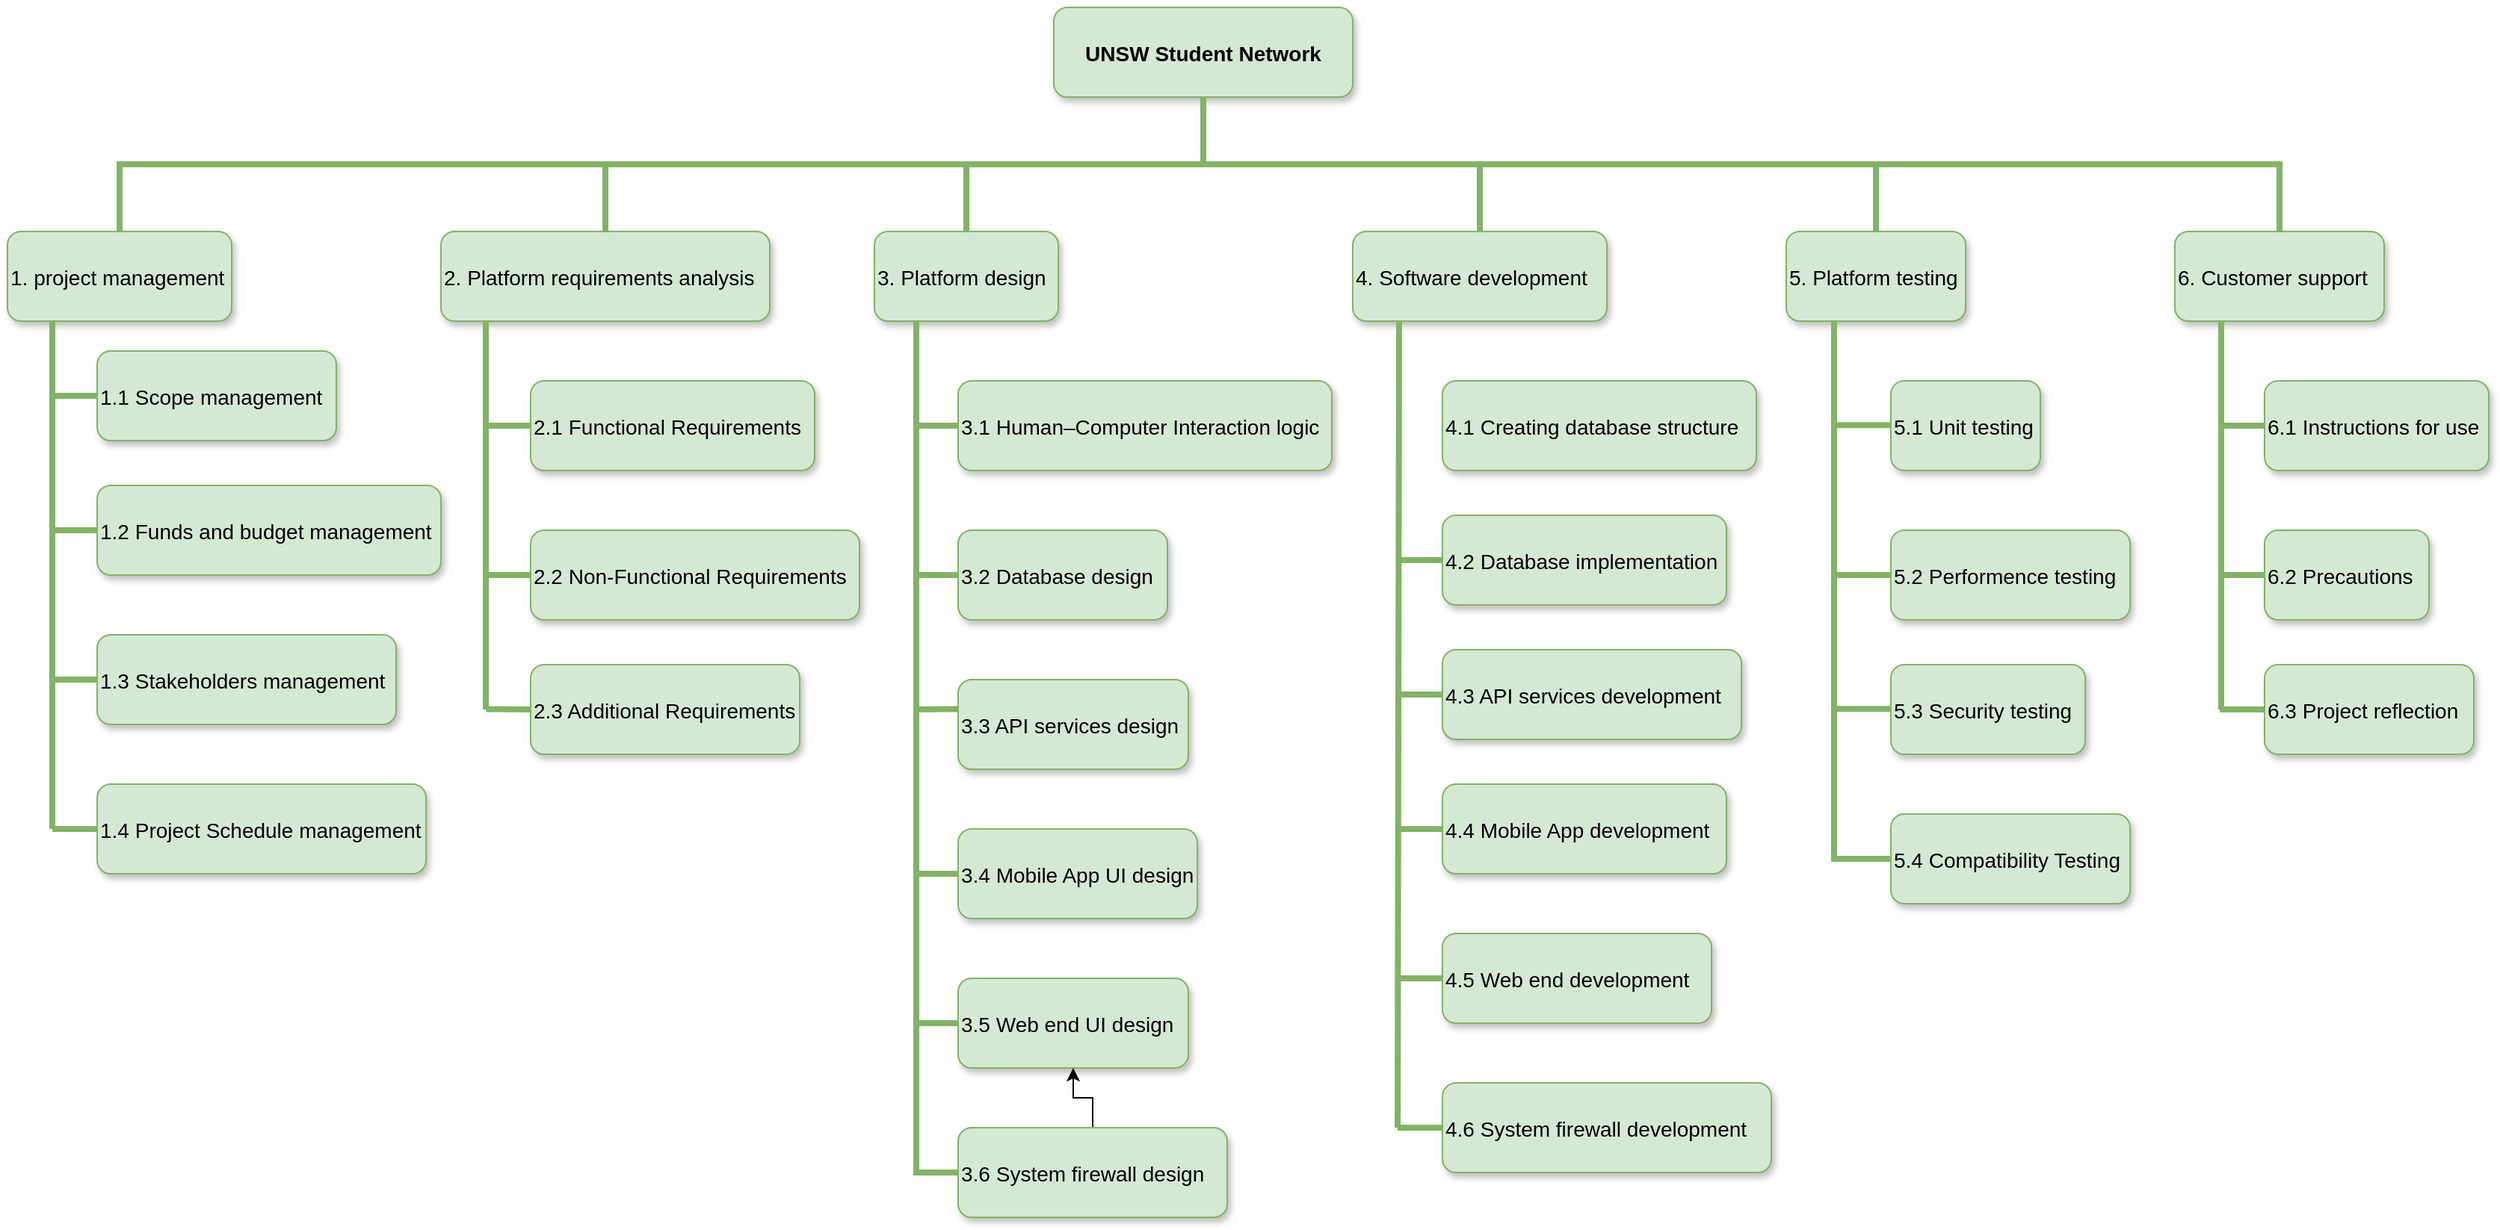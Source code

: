 <mxfile version="21.8.2" type="github">
  <diagram name="Page-1" id="97916047-d0de-89f5-080d-49f4d83e522f">
    <mxGraphModel dx="1134" dy="717" grid="1" gridSize="10" guides="1" tooltips="1" connect="1" arrows="1" fold="1" page="1" pageScale="1.5" pageWidth="1169" pageHeight="827" background="none" math="0" shadow="0">
      <root>
        <mxCell id="0" />
        <mxCell id="1" parent="0" />
        <mxCell id="2" value="UNSW Student Network" style="rounded=1;fillColor=#d5e8d4;strokeColor=#82b366;shadow=1;fontStyle=1;fontSize=14;align=center;" parent="1" vertex="1">
          <mxGeometry x="710" y="180" width="200" height="60" as="geometry" />
        </mxCell>
        <mxCell id="5" value="3. Platform design" style="rounded=1;fillColor=#d5e8d4;strokeColor=#82b366;shadow=1;fontStyle=0;fontSize=14;align=left;" parent="1" vertex="1">
          <mxGeometry x="590" y="330" width="123" height="60" as="geometry" />
        </mxCell>
        <mxCell id="6" value="1. project management" style="rounded=1;fillColor=#d5e8d4;strokeColor=#82b366;shadow=1;fontStyle=0;fontSize=14;align=left;" parent="1" vertex="1">
          <mxGeometry x="10" y="330" width="150" height="60" as="geometry" />
        </mxCell>
        <mxCell id="spksn7wkr87Tgkmr4TmV-58" value="" style="elbow=vertical;strokeWidth=4;endArrow=none;endFill=0;fontStyle=0;strokeColor=#82b366;fillColor=#d5e8d4;exitX=0.5;exitY=1;exitDx=0;exitDy=0;edgeStyle=orthogonalEdgeStyle;align=left;" parent="1" edge="1">
          <mxGeometry x="22" y="165.5" width="100" height="100" as="geometry">
            <mxPoint x="40" y="390" as="sourcePoint" />
            <mxPoint x="40" y="730" as="targetPoint" />
          </mxGeometry>
        </mxCell>
        <mxCell id="spksn7wkr87Tgkmr4TmV-60" value="1.1 Scope management" style="rounded=1;fillColor=#d5e8d4;strokeColor=#82B366;shadow=1;fontStyle=0;fontSize=14;align=left;" parent="1" vertex="1">
          <mxGeometry x="70" y="410" width="160" height="60" as="geometry" />
        </mxCell>
        <mxCell id="spksn7wkr87Tgkmr4TmV-61" value="" style="endArrow=none;html=1;rounded=1;entryX=0;entryY=0.5;entryDx=0;entryDy=0;strokeColor=#82B366;strokeWidth=4;endFill=0;fontStyle=0;align=left;" parent="1" target="spksn7wkr87Tgkmr4TmV-60" edge="1">
          <mxGeometry width="50" height="50" relative="1" as="geometry">
            <mxPoint x="40" y="440" as="sourcePoint" />
            <mxPoint x="130" y="540" as="targetPoint" />
          </mxGeometry>
        </mxCell>
        <mxCell id="spksn7wkr87Tgkmr4TmV-62" value="1.2 Funds and budget management" style="rounded=1;fillColor=#d5e8d4;strokeColor=#82B366;shadow=1;fontStyle=0;fontSize=14;align=left;" parent="1" vertex="1">
          <mxGeometry x="70" y="500" width="230" height="60" as="geometry" />
        </mxCell>
        <mxCell id="spksn7wkr87Tgkmr4TmV-63" value="" style="endArrow=none;html=1;rounded=1;entryX=0;entryY=0.5;entryDx=0;entryDy=0;strokeColor=#82B366;strokeWidth=4;endFill=0;fontStyle=0;align=left;" parent="1" target="spksn7wkr87Tgkmr4TmV-62" edge="1">
          <mxGeometry width="50" height="50" relative="1" as="geometry">
            <mxPoint x="40" y="530" as="sourcePoint" />
            <mxPoint x="100" y="450" as="targetPoint" />
          </mxGeometry>
        </mxCell>
        <mxCell id="spksn7wkr87Tgkmr4TmV-64" value="1.3 Stakeholders management" style="rounded=1;fillColor=#d5e8d4;strokeColor=#82B366;shadow=1;fontStyle=0;fontSize=14;align=left;" parent="1" vertex="1">
          <mxGeometry x="70" y="600" width="200" height="60" as="geometry" />
        </mxCell>
        <mxCell id="spksn7wkr87Tgkmr4TmV-65" value="" style="endArrow=none;html=1;rounded=1;entryX=0;entryY=0.5;entryDx=0;entryDy=0;strokeColor=#82B366;strokeWidth=4;endFill=0;fontStyle=0;align=left;" parent="1" target="spksn7wkr87Tgkmr4TmV-64" edge="1">
          <mxGeometry width="50" height="50" relative="1" as="geometry">
            <mxPoint x="40" y="630" as="sourcePoint" />
            <mxPoint x="100" y="540" as="targetPoint" />
          </mxGeometry>
        </mxCell>
        <mxCell id="spksn7wkr87Tgkmr4TmV-66" value="1.4 Project Schedule management" style="rounded=1;fillColor=#d5e8d4;strokeColor=#82B366;shadow=1;fontStyle=0;fontSize=14;align=left;" parent="1" vertex="1">
          <mxGeometry x="70" y="700" width="220" height="60" as="geometry" />
        </mxCell>
        <mxCell id="spksn7wkr87Tgkmr4TmV-67" value="" style="endArrow=none;html=1;rounded=1;entryX=0;entryY=0.5;entryDx=0;entryDy=0;strokeColor=#82B366;strokeWidth=4;endFill=0;fontStyle=0;align=left;" parent="1" target="spksn7wkr87Tgkmr4TmV-66" edge="1">
          <mxGeometry width="50" height="50" relative="1" as="geometry">
            <mxPoint x="40" y="730" as="sourcePoint" />
            <mxPoint x="100" y="640" as="targetPoint" />
          </mxGeometry>
        </mxCell>
        <mxCell id="spksn7wkr87Tgkmr4TmV-72" value="" style="endArrow=none;html=1;rounded=1;strokeColor=#82B366;strokeWidth=4;endFill=0;exitX=0.5;exitY=1;exitDx=0;exitDy=0;fontStyle=0;align=left;" parent="1" edge="1">
          <mxGeometry width="50" height="50" relative="1" as="geometry">
            <mxPoint x="618" y="390" as="sourcePoint" />
            <mxPoint x="618" y="960" as="targetPoint" />
          </mxGeometry>
        </mxCell>
        <mxCell id="spksn7wkr87Tgkmr4TmV-74" value="3.5 Web end UI design" style="rounded=1;fillColor=#d5e8d4;strokeColor=#82B366;shadow=1;fontStyle=0;fontSize=14;align=left;" parent="1" vertex="1">
          <mxGeometry x="646" y="830" width="154" height="60" as="geometry" />
        </mxCell>
        <mxCell id="spksn7wkr87Tgkmr4TmV-75" value="3.2 Database design" style="rounded=1;fillColor=#d5e8d4;strokeColor=#82B366;shadow=1;fontStyle=0;fontSize=14;align=left;" parent="1" vertex="1">
          <mxGeometry x="646" y="530" width="140" height="60" as="geometry" />
        </mxCell>
        <mxCell id="spksn7wkr87Tgkmr4TmV-76" value="3.4 Mobile App UI design" style="rounded=1;fillColor=#d5e8d4;strokeColor=#82B366;shadow=1;fontStyle=0;fontSize=14;align=left;" parent="1" vertex="1">
          <mxGeometry x="646" y="730" width="160" height="60" as="geometry" />
        </mxCell>
        <mxCell id="spksn7wkr87Tgkmr4TmV-77" value="2. Platform requirements analysis" style="rounded=1;fillColor=#d5e8d4;strokeColor=#82b366;shadow=1;fontStyle=0;fontSize=14;align=left;" parent="1" vertex="1">
          <mxGeometry x="300" y="330" width="220" height="60" as="geometry" />
        </mxCell>
        <mxCell id="spksn7wkr87Tgkmr4TmV-78" style="edgeStyle=orthogonalEdgeStyle;rounded=0;orthogonalLoop=1;jettySize=auto;html=1;exitX=0.5;exitY=1;exitDx=0;exitDy=0;fontStyle=0;align=left;" parent="1" edge="1">
          <mxGeometry relative="1" as="geometry">
            <mxPoint x="180" y="870" as="sourcePoint" />
            <mxPoint x="180" y="870" as="targetPoint" />
          </mxGeometry>
        </mxCell>
        <mxCell id="spksn7wkr87Tgkmr4TmV-79" value="3.1 Human–Computer Interaction logic" style="rounded=1;fillColor=#d5e8d4;strokeColor=#82B366;shadow=1;fontStyle=0;fontSize=14;align=left;" parent="1" vertex="1">
          <mxGeometry x="646" y="430" width="250" height="60" as="geometry" />
        </mxCell>
        <mxCell id="HMT50Ie3Nu9b8irFiOJ8-19" value="" style="edgeStyle=orthogonalEdgeStyle;rounded=0;orthogonalLoop=1;jettySize=auto;html=1;" edge="1" parent="1" source="spksn7wkr87Tgkmr4TmV-80" target="spksn7wkr87Tgkmr4TmV-74">
          <mxGeometry relative="1" as="geometry" />
        </mxCell>
        <mxCell id="spksn7wkr87Tgkmr4TmV-80" value="3.6 System firewall design" style="rounded=1;fillColor=#d5e8d4;strokeColor=#82B366;shadow=1;fontStyle=0;fontSize=14;align=left;" parent="1" vertex="1">
          <mxGeometry x="646" y="930" width="180" height="60" as="geometry" />
        </mxCell>
        <mxCell id="spksn7wkr87Tgkmr4TmV-81" value="2.1 Functional Requirements " style="rounded=1;fillColor=#d5e8d4;strokeColor=#82B366;shadow=1;fontStyle=0;fontSize=14;align=left;" parent="1" vertex="1">
          <mxGeometry x="360" y="430" width="190" height="60" as="geometry" />
        </mxCell>
        <mxCell id="spksn7wkr87Tgkmr4TmV-82" value="2.2 Non-Functional Requirements" style="rounded=1;fillColor=#d5e8d4;strokeColor=#82B366;shadow=1;fontStyle=0;fontSize=14;align=left;" parent="1" vertex="1">
          <mxGeometry x="360" y="530" width="220" height="60" as="geometry" />
        </mxCell>
        <mxCell id="spksn7wkr87Tgkmr4TmV-83" value="2.3 Additional Requirements " style="rounded=1;fillColor=#d5e8d4;strokeColor=#82B366;shadow=1;fontStyle=0;fontSize=14;align=left;" parent="1" vertex="1">
          <mxGeometry x="360" y="620" width="180" height="60" as="geometry" />
        </mxCell>
        <mxCell id="spksn7wkr87Tgkmr4TmV-86" value="4. Software development" style="rounded=1;fillColor=#d5e8d4;strokeColor=#82b366;shadow=1;fontStyle=0;fontSize=14;align=left;" parent="1" vertex="1">
          <mxGeometry x="910" y="330" width="170" height="60" as="geometry" />
        </mxCell>
        <mxCell id="spksn7wkr87Tgkmr4TmV-87" value="4.6 System firewall development" style="rounded=1;fillColor=#d5e8d4;strokeColor=#82b366;shadow=1;fontStyle=0;fontSize=14;align=left;" parent="1" vertex="1">
          <mxGeometry x="970" y="900" width="220" height="60" as="geometry" />
        </mxCell>
        <mxCell id="spksn7wkr87Tgkmr4TmV-88" value="" style="endArrow=none;html=1;rounded=1;strokeColor=#82B366;strokeWidth=4;endFill=0;exitX=0.25;exitY=1;exitDx=0;exitDy=0;fontStyle=0;align=left;" parent="1" edge="1">
          <mxGeometry width="50" height="50" relative="1" as="geometry">
            <mxPoint x="330" y="390" as="sourcePoint" />
            <mxPoint x="330" y="650" as="targetPoint" />
          </mxGeometry>
        </mxCell>
        <mxCell id="spksn7wkr87Tgkmr4TmV-94" value="" style="endArrow=none;html=1;rounded=1;strokeColor=#82B366;strokeWidth=4;endFill=0;entryX=0;entryY=0.5;entryDx=0;entryDy=0;fontStyle=0;align=left;" parent="1" target="spksn7wkr87Tgkmr4TmV-82" edge="1">
          <mxGeometry width="50" height="50" relative="1" as="geometry">
            <mxPoint x="330" y="560" as="sourcePoint" />
            <mxPoint x="350" y="570" as="targetPoint" />
          </mxGeometry>
        </mxCell>
        <mxCell id="spksn7wkr87Tgkmr4TmV-95" value="" style="endArrow=none;html=1;rounded=1;entryX=0;entryY=0.5;entryDx=0;entryDy=0;strokeColor=#82B366;strokeWidth=4;endFill=0;fontStyle=0;align=left;" parent="1" target="spksn7wkr87Tgkmr4TmV-81" edge="1">
          <mxGeometry width="50" height="50" relative="1" as="geometry">
            <mxPoint x="330" y="460" as="sourcePoint" />
            <mxPoint x="350" y="470" as="targetPoint" />
          </mxGeometry>
        </mxCell>
        <mxCell id="spksn7wkr87Tgkmr4TmV-96" value="" style="endArrow=none;html=1;rounded=1;strokeColor=#82B366;strokeWidth=4;endFill=0;entryX=0;entryY=0.5;entryDx=0;entryDy=0;fontStyle=0;align=left;" parent="1" target="spksn7wkr87Tgkmr4TmV-83" edge="1">
          <mxGeometry width="50" height="50" relative="1" as="geometry">
            <mxPoint x="330" y="649.71" as="sourcePoint" />
            <mxPoint x="350" y="670" as="targetPoint" />
          </mxGeometry>
        </mxCell>
        <mxCell id="spksn7wkr87Tgkmr4TmV-97" value="4.5 Web end development" style="rounded=1;fillColor=#d5e8d4;strokeColor=#82B366;shadow=1;fontStyle=0;fontSize=14;align=left;" parent="1" vertex="1">
          <mxGeometry x="970" y="800" width="180" height="60" as="geometry" />
        </mxCell>
        <mxCell id="spksn7wkr87Tgkmr4TmV-98" value="" style="endArrow=none;html=1;rounded=1;strokeColor=#82B366;strokeWidth=4;endFill=0;exitX=0.25;exitY=1;exitDx=0;exitDy=0;fontStyle=0;align=left;" parent="1" edge="1">
          <mxGeometry width="50" height="50" relative="1" as="geometry">
            <mxPoint x="941.0" y="390" as="sourcePoint" />
            <mxPoint x="940" y="930" as="targetPoint" />
          </mxGeometry>
        </mxCell>
        <mxCell id="spksn7wkr87Tgkmr4TmV-99" value="4.4 Mobile App development" style="rounded=1;fillColor=#d5e8d4;strokeColor=#82B366;shadow=1;fontStyle=0;fontSize=14;align=left;" parent="1" vertex="1">
          <mxGeometry x="970" y="700" width="190" height="60" as="geometry" />
        </mxCell>
        <mxCell id="spksn7wkr87Tgkmr4TmV-100" value="4.2 Database implementation" style="rounded=1;fillColor=#d5e8d4;strokeColor=#82B366;shadow=1;fontStyle=0;fontSize=14;align=left;" parent="1" vertex="1">
          <mxGeometry x="970" y="520" width="190" height="60" as="geometry" />
        </mxCell>
        <mxCell id="spksn7wkr87Tgkmr4TmV-103" value="5. Platform testing" style="rounded=1;fillColor=#d5e8d4;strokeColor=#82b366;shadow=1;fontStyle=0;fontSize=14;align=left;" parent="1" vertex="1">
          <mxGeometry x="1200" y="330" width="120" height="60" as="geometry" />
        </mxCell>
        <mxCell id="spksn7wkr87Tgkmr4TmV-104" value="5.2 Performence testing" style="rounded=1;fillColor=#d5e8d4;strokeColor=#82b366;shadow=1;fontStyle=0;fontSize=14;align=left;" parent="1" vertex="1">
          <mxGeometry x="1270" y="530" width="160" height="60" as="geometry" />
        </mxCell>
        <mxCell id="spksn7wkr87Tgkmr4TmV-105" value="" style="endArrow=none;html=1;rounded=1;strokeColor=#82B366;strokeWidth=4;endFill=0;exitX=0.25;exitY=1;exitDx=0;exitDy=0;fontStyle=0;align=left;" parent="1" edge="1">
          <mxGeometry width="50" height="50" relative="1" as="geometry">
            <mxPoint x="1232" y="390" as="sourcePoint" />
            <mxPoint x="1232" y="750" as="targetPoint" />
          </mxGeometry>
        </mxCell>
        <mxCell id="spksn7wkr87Tgkmr4TmV-106" value="5.3 Security testing" style="rounded=1;fillColor=#d5e8d4;strokeColor=#82b366;shadow=1;fontStyle=0;fontSize=14;align=left;" parent="1" vertex="1">
          <mxGeometry x="1270" y="620" width="130" height="60" as="geometry" />
        </mxCell>
        <mxCell id="spksn7wkr87Tgkmr4TmV-107" value="5.1 Unit testing" style="rounded=1;fillColor=#d5e8d4;strokeColor=#82b366;shadow=1;fontStyle=0;fontSize=14;align=left;" parent="1" vertex="1">
          <mxGeometry x="1270" y="430" width="100" height="60" as="geometry" />
        </mxCell>
        <mxCell id="spksn7wkr87Tgkmr4TmV-108" value="5.4 Compatibility Testing" style="rounded=1;fillColor=#d5e8d4;strokeColor=#82b366;shadow=1;fontStyle=0;fontSize=14;align=left;" parent="1" vertex="1">
          <mxGeometry x="1270" y="720" width="160" height="60" as="geometry" />
        </mxCell>
        <mxCell id="spksn7wkr87Tgkmr4TmV-111" value="" style="endArrow=none;html=1;rounded=1;entryX=0;entryY=0.5;entryDx=0;entryDy=0;strokeColor=#82B366;strokeWidth=4;endFill=0;fontStyle=0;align=left;" parent="1" target="spksn7wkr87Tgkmr4TmV-79" edge="1">
          <mxGeometry width="50" height="50" relative="1" as="geometry">
            <mxPoint x="616" y="460" as="sourcePoint" />
            <mxPoint x="636" y="470" as="targetPoint" />
          </mxGeometry>
        </mxCell>
        <mxCell id="spksn7wkr87Tgkmr4TmV-112" value="" style="endArrow=none;html=1;rounded=1;entryX=0;entryY=0.5;entryDx=0;entryDy=0;strokeColor=#82B366;strokeWidth=4;endFill=0;fontStyle=0;align=left;" parent="1" target="spksn7wkr87Tgkmr4TmV-75" edge="1">
          <mxGeometry width="50" height="50" relative="1" as="geometry">
            <mxPoint x="616" y="560" as="sourcePoint" />
            <mxPoint x="648" y="550" as="targetPoint" />
          </mxGeometry>
        </mxCell>
        <mxCell id="spksn7wkr87Tgkmr4TmV-113" value="" style="endArrow=none;html=1;rounded=1;entryX=0;entryY=0.5;entryDx=0;entryDy=0;strokeColor=#82B366;strokeWidth=4;endFill=0;fontStyle=0;align=left;" parent="1" edge="1">
          <mxGeometry width="50" height="50" relative="1" as="geometry">
            <mxPoint x="616" y="650" as="sourcePoint" />
            <mxPoint x="646" y="649.73" as="targetPoint" />
          </mxGeometry>
        </mxCell>
        <mxCell id="spksn7wkr87Tgkmr4TmV-127" value="6. Customer support" style="rounded=1;fillColor=#d5e8d4;strokeColor=#82b366;shadow=1;fontStyle=0;fontSize=14;align=left;" parent="1" vertex="1">
          <mxGeometry x="1460" y="330" width="140" height="60" as="geometry" />
        </mxCell>
        <mxCell id="spksn7wkr87Tgkmr4TmV-129" value="6.1 Instructions for use" style="rounded=1;fillColor=#d5e8d4;strokeColor=#82B366;shadow=1;fontStyle=0;fontSize=14;align=left;" parent="1" vertex="1">
          <mxGeometry x="1520" y="430" width="150" height="60" as="geometry" />
        </mxCell>
        <mxCell id="spksn7wkr87Tgkmr4TmV-130" value="" style="endArrow=none;html=1;rounded=1;strokeColor=#82B366;strokeWidth=4;endFill=0;exitX=0.25;exitY=1;exitDx=0;exitDy=0;fontStyle=0;align=left;" parent="1" edge="1">
          <mxGeometry width="50" height="50" relative="1" as="geometry">
            <mxPoint x="1491.0" y="390" as="sourcePoint" />
            <mxPoint x="1491" y="650" as="targetPoint" />
          </mxGeometry>
        </mxCell>
        <mxCell id="spksn7wkr87Tgkmr4TmV-131" value="6.2 Precautions " style="rounded=1;fillColor=#d5e8d4;strokeColor=#82B366;shadow=1;fontStyle=0;fontSize=14;align=left;" parent="1" vertex="1">
          <mxGeometry x="1520" y="530" width="110" height="60" as="geometry" />
        </mxCell>
        <mxCell id="spksn7wkr87Tgkmr4TmV-136" value="" style="endArrow=none;html=1;rounded=1;entryX=0;entryY=0.5;entryDx=0;entryDy=0;strokeColor=#82B366;strokeWidth=4;endFill=0;fontStyle=0;align=left;" parent="1" edge="1">
          <mxGeometry width="50" height="50" relative="1" as="geometry">
            <mxPoint x="1490" y="650" as="sourcePoint" />
            <mxPoint x="1520" y="650" as="targetPoint" />
          </mxGeometry>
        </mxCell>
        <mxCell id="spksn7wkr87Tgkmr4TmV-137" value="" style="endArrow=none;html=1;rounded=1;entryX=0;entryY=0.5;entryDx=0;entryDy=0;strokeColor=#82B366;strokeWidth=4;endFill=0;fontStyle=0;align=left;" parent="1" target="spksn7wkr87Tgkmr4TmV-131" edge="1">
          <mxGeometry width="50" height="50" relative="1" as="geometry">
            <mxPoint x="1490" y="560" as="sourcePoint" />
            <mxPoint x="1550" y="880" as="targetPoint" />
          </mxGeometry>
        </mxCell>
        <mxCell id="spksn7wkr87Tgkmr4TmV-138" value="" style="endArrow=none;html=1;rounded=1;entryX=0;entryY=0.5;entryDx=0;entryDy=0;strokeColor=#82B366;strokeWidth=4;endFill=0;fontStyle=0;align=left;" parent="1" target="spksn7wkr87Tgkmr4TmV-129" edge="1">
          <mxGeometry width="50" height="50" relative="1" as="geometry">
            <mxPoint x="1490" y="460" as="sourcePoint" />
            <mxPoint x="1560" y="890" as="targetPoint" />
          </mxGeometry>
        </mxCell>
        <mxCell id="spksn7wkr87Tgkmr4TmV-140" value="" style="endArrow=none;html=1;rounded=1;entryX=0;entryY=0.5;entryDx=0;entryDy=0;strokeColor=#82B366;strokeWidth=4;endFill=0;fontStyle=0;align=left;" parent="1" target="spksn7wkr87Tgkmr4TmV-108" edge="1">
          <mxGeometry width="50" height="50" relative="1" as="geometry">
            <mxPoint x="1230" y="750" as="sourcePoint" />
            <mxPoint x="1300" y="810" as="targetPoint" />
          </mxGeometry>
        </mxCell>
        <mxCell id="spksn7wkr87Tgkmr4TmV-141" value="" style="endArrow=none;html=1;rounded=1;entryX=0;entryY=0.5;entryDx=0;entryDy=0;strokeColor=#82B366;strokeWidth=4;endFill=0;fontStyle=0;align=left;" parent="1" edge="1">
          <mxGeometry width="50" height="50" relative="1" as="geometry">
            <mxPoint x="1230" y="649.64" as="sourcePoint" />
            <mxPoint x="1270" y="649.64" as="targetPoint" />
          </mxGeometry>
        </mxCell>
        <mxCell id="spksn7wkr87Tgkmr4TmV-142" value="" style="endArrow=none;html=1;rounded=1;entryX=0;entryY=0.5;entryDx=0;entryDy=0;strokeColor=#82B366;strokeWidth=4;endFill=0;fontStyle=0;align=left;" parent="1" edge="1">
          <mxGeometry width="50" height="50" relative="1" as="geometry">
            <mxPoint x="1230" y="560" as="sourcePoint" />
            <mxPoint x="1270" y="560" as="targetPoint" />
          </mxGeometry>
        </mxCell>
        <mxCell id="spksn7wkr87Tgkmr4TmV-143" value="" style="endArrow=none;html=1;rounded=1;entryX=0;entryY=0.5;entryDx=0;entryDy=0;strokeColor=#82B366;strokeWidth=4;endFill=0;fontStyle=0;align=left;" parent="1" edge="1">
          <mxGeometry width="50" height="50" relative="1" as="geometry">
            <mxPoint x="1230" y="459.64" as="sourcePoint" />
            <mxPoint x="1270" y="459.64" as="targetPoint" />
          </mxGeometry>
        </mxCell>
        <mxCell id="spksn7wkr87Tgkmr4TmV-144" value="6.3 Project reflection" style="rounded=1;fillColor=#d5e8d4;strokeColor=#82B366;shadow=1;fontStyle=0;fontSize=14;align=left;" parent="1" vertex="1">
          <mxGeometry x="1520" y="620" width="140" height="60" as="geometry" />
        </mxCell>
        <mxCell id="spksn7wkr87Tgkmr4TmV-146" value="" style="endArrow=none;html=1;rounded=0;strokeColor=#82B366;endFill=0;strokeWidth=4;exitX=0.5;exitY=1;exitDx=0;exitDy=0;entryX=0.5;entryY=0;entryDx=0;entryDy=0;edgeStyle=orthogonalEdgeStyle;align=left;" parent="1" source="2" target="spksn7wkr87Tgkmr4TmV-86" edge="1">
          <mxGeometry width="50" height="50" relative="1" as="geometry">
            <mxPoint x="1050" y="330" as="sourcePoint" />
            <mxPoint x="1100" y="280" as="targetPoint" />
          </mxGeometry>
        </mxCell>
        <mxCell id="spksn7wkr87Tgkmr4TmV-147" value="" style="endArrow=none;html=1;rounded=0;strokeColor=#82B366;endFill=0;strokeWidth=4;exitX=0.5;exitY=1;exitDx=0;exitDy=0;entryX=0.5;entryY=0;entryDx=0;entryDy=0;edgeStyle=orthogonalEdgeStyle;align=left;" parent="1" source="2" target="6" edge="1">
          <mxGeometry width="50" height="50" relative="1" as="geometry">
            <mxPoint x="860" y="250" as="sourcePoint" />
            <mxPoint x="1000" y="450" as="targetPoint" />
          </mxGeometry>
        </mxCell>
        <mxCell id="spksn7wkr87Tgkmr4TmV-149" value="" style="endArrow=none;html=1;rounded=0;strokeColor=#82B366;endFill=0;strokeWidth=4;exitX=0.5;exitY=1;exitDx=0;exitDy=0;entryX=0.5;entryY=0;entryDx=0;entryDy=0;edgeStyle=orthogonalEdgeStyle;align=left;" parent="1" source="2" target="spksn7wkr87Tgkmr4TmV-77" edge="1">
          <mxGeometry width="50" height="50" relative="1" as="geometry">
            <mxPoint x="860" y="250" as="sourcePoint" />
            <mxPoint x="120" y="450" as="targetPoint" />
          </mxGeometry>
        </mxCell>
        <mxCell id="spksn7wkr87Tgkmr4TmV-150" value="" style="endArrow=none;html=1;rounded=0;strokeColor=#82B366;endFill=0;strokeWidth=4;exitX=0.5;exitY=1;exitDx=0;exitDy=0;entryX=0.5;entryY=0;entryDx=0;entryDy=0;edgeStyle=orthogonalEdgeStyle;align=left;" parent="1" source="2" target="5" edge="1">
          <mxGeometry width="50" height="50" relative="1" as="geometry">
            <mxPoint x="870" y="260" as="sourcePoint" />
            <mxPoint x="130" y="460" as="targetPoint" />
          </mxGeometry>
        </mxCell>
        <mxCell id="spksn7wkr87Tgkmr4TmV-151" value="" style="endArrow=none;html=1;rounded=0;strokeColor=#82B366;endFill=0;strokeWidth=4;exitX=0.5;exitY=1;exitDx=0;exitDy=0;entryX=0.5;entryY=0;entryDx=0;entryDy=0;edgeStyle=orthogonalEdgeStyle;align=left;" parent="1" source="2" target="spksn7wkr87Tgkmr4TmV-103" edge="1">
          <mxGeometry width="50" height="50" relative="1" as="geometry">
            <mxPoint x="880" y="270" as="sourcePoint" />
            <mxPoint x="140" y="470" as="targetPoint" />
          </mxGeometry>
        </mxCell>
        <mxCell id="spksn7wkr87Tgkmr4TmV-152" value="" style="endArrow=none;html=1;rounded=0;strokeColor=#82B366;endFill=0;strokeWidth=4;exitX=0.5;exitY=1;exitDx=0;exitDy=0;entryX=0.5;entryY=0;entryDx=0;entryDy=0;edgeStyle=orthogonalEdgeStyle;align=left;" parent="1" source="2" target="spksn7wkr87Tgkmr4TmV-127" edge="1">
          <mxGeometry width="50" height="50" relative="1" as="geometry">
            <mxPoint x="890" y="280" as="sourcePoint" />
            <mxPoint x="150" y="480" as="targetPoint" />
          </mxGeometry>
        </mxCell>
        <mxCell id="HMT50Ie3Nu9b8irFiOJ8-7" value="" style="endArrow=none;html=1;rounded=1;entryX=0;entryY=0.5;entryDx=0;entryDy=0;strokeColor=#82B366;strokeWidth=4;endFill=0;fontStyle=0;align=left;" edge="1" parent="1" target="spksn7wkr87Tgkmr4TmV-76">
          <mxGeometry width="50" height="50" relative="1" as="geometry">
            <mxPoint x="616" y="760" as="sourcePoint" />
            <mxPoint x="583" y="770" as="targetPoint" />
          </mxGeometry>
        </mxCell>
        <mxCell id="HMT50Ie3Nu9b8irFiOJ8-8" value="" style="endArrow=none;html=1;rounded=1;entryX=0;entryY=0.5;entryDx=0;entryDy=0;strokeColor=#82B366;strokeWidth=4;endFill=0;fontStyle=0;align=left;" edge="1" parent="1" target="spksn7wkr87Tgkmr4TmV-74">
          <mxGeometry width="50" height="50" relative="1" as="geometry">
            <mxPoint x="616" y="860" as="sourcePoint" />
            <mxPoint x="666" y="669.73" as="targetPoint" />
          </mxGeometry>
        </mxCell>
        <mxCell id="HMT50Ie3Nu9b8irFiOJ8-9" value="" style="endArrow=none;html=1;rounded=1;entryX=0;entryY=0.5;entryDx=0;entryDy=0;strokeColor=#82B366;strokeWidth=4;endFill=0;fontStyle=0;align=left;" edge="1" parent="1" target="spksn7wkr87Tgkmr4TmV-80">
          <mxGeometry width="50" height="50" relative="1" as="geometry">
            <mxPoint x="616" y="960" as="sourcePoint" />
            <mxPoint x="676" y="679.73" as="targetPoint" />
          </mxGeometry>
        </mxCell>
        <mxCell id="HMT50Ie3Nu9b8irFiOJ8-10" value="3.3 API services design" style="rounded=1;fillColor=#d5e8d4;strokeColor=#82B366;shadow=1;fontStyle=0;fontSize=14;align=left;" vertex="1" parent="1">
          <mxGeometry x="646" y="630" width="154" height="60" as="geometry" />
        </mxCell>
        <mxCell id="HMT50Ie3Nu9b8irFiOJ8-11" value="4.3 API services development" style="rounded=1;fillColor=#d5e8d4;strokeColor=#82B366;shadow=1;fontStyle=0;fontSize=14;align=left;" vertex="1" parent="1">
          <mxGeometry x="970" y="610" width="200" height="60" as="geometry" />
        </mxCell>
        <mxCell id="HMT50Ie3Nu9b8irFiOJ8-12" value="" style="endArrow=none;html=1;rounded=1;entryX=0;entryY=0.5;entryDx=0;entryDy=0;strokeColor=#82B366;strokeWidth=4;endFill=0;fontStyle=0;align=left;" edge="1" parent="1" target="spksn7wkr87Tgkmr4TmV-100">
          <mxGeometry width="50" height="50" relative="1" as="geometry">
            <mxPoint x="940" y="550" as="sourcePoint" />
            <mxPoint x="656" y="660" as="targetPoint" />
          </mxGeometry>
        </mxCell>
        <mxCell id="HMT50Ie3Nu9b8irFiOJ8-14" value="" style="endArrow=none;html=1;rounded=1;entryX=0;entryY=0.5;entryDx=0;entryDy=0;strokeColor=#82B366;strokeWidth=4;endFill=0;fontStyle=0;align=left;" edge="1" parent="1" target="HMT50Ie3Nu9b8irFiOJ8-11">
          <mxGeometry width="50" height="50" relative="1" as="geometry">
            <mxPoint x="940" y="640" as="sourcePoint" />
            <mxPoint x="980" y="560" as="targetPoint" />
          </mxGeometry>
        </mxCell>
        <mxCell id="HMT50Ie3Nu9b8irFiOJ8-15" value="" style="endArrow=none;html=1;rounded=1;entryX=0;entryY=0.5;entryDx=0;entryDy=0;strokeColor=#82B366;strokeWidth=4;endFill=0;fontStyle=0;align=left;" edge="1" parent="1" target="spksn7wkr87Tgkmr4TmV-99">
          <mxGeometry width="50" height="50" relative="1" as="geometry">
            <mxPoint x="940" y="730" as="sourcePoint" />
            <mxPoint x="990" y="570" as="targetPoint" />
          </mxGeometry>
        </mxCell>
        <mxCell id="HMT50Ie3Nu9b8irFiOJ8-16" value="" style="endArrow=none;html=1;rounded=1;entryX=0;entryY=0.5;entryDx=0;entryDy=0;strokeColor=#82B366;strokeWidth=4;endFill=0;fontStyle=0;align=left;" edge="1" parent="1" target="spksn7wkr87Tgkmr4TmV-97">
          <mxGeometry width="50" height="50" relative="1" as="geometry">
            <mxPoint x="940" y="830" as="sourcePoint" />
            <mxPoint x="1000" y="580" as="targetPoint" />
          </mxGeometry>
        </mxCell>
        <mxCell id="HMT50Ie3Nu9b8irFiOJ8-17" value="" style="endArrow=none;html=1;rounded=1;entryX=0;entryY=0.5;entryDx=0;entryDy=0;strokeColor=#82B366;strokeWidth=4;endFill=0;fontStyle=0;align=left;" edge="1" parent="1" target="spksn7wkr87Tgkmr4TmV-87">
          <mxGeometry width="50" height="50" relative="1" as="geometry">
            <mxPoint x="940" y="930" as="sourcePoint" />
            <mxPoint x="1010" y="590" as="targetPoint" />
          </mxGeometry>
        </mxCell>
        <mxCell id="HMT50Ie3Nu9b8irFiOJ8-18" value="4.1 Creating database structure" style="rounded=1;fillColor=#d5e8d4;strokeColor=#82B366;shadow=1;fontStyle=0;fontSize=14;align=left;" vertex="1" parent="1">
          <mxGeometry x="970" y="430" width="210" height="60" as="geometry" />
        </mxCell>
      </root>
    </mxGraphModel>
  </diagram>
</mxfile>
